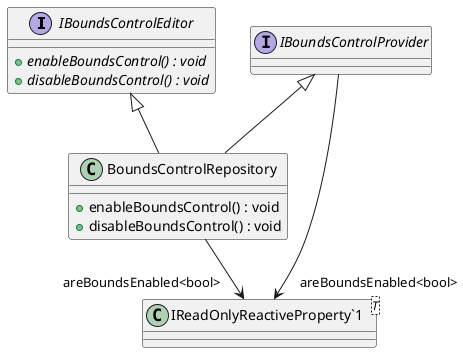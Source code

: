 @startuml
interface IBoundsControlEditor {
    + {abstract} enableBoundsControl() : void
    + {abstract} disableBoundsControl() : void
}
interface IBoundsControlProvider {
}
class BoundsControlRepository {
    + enableBoundsControl() : void
    + disableBoundsControl() : void
}
class "IReadOnlyReactiveProperty`1"<T> {
}
IBoundsControlProvider --> "areBoundsEnabled<bool>" "IReadOnlyReactiveProperty`1"
IBoundsControlEditor <|-- BoundsControlRepository
IBoundsControlProvider <|-- BoundsControlRepository
BoundsControlRepository --> "areBoundsEnabled<bool>" "IReadOnlyReactiveProperty`1"
@enduml
